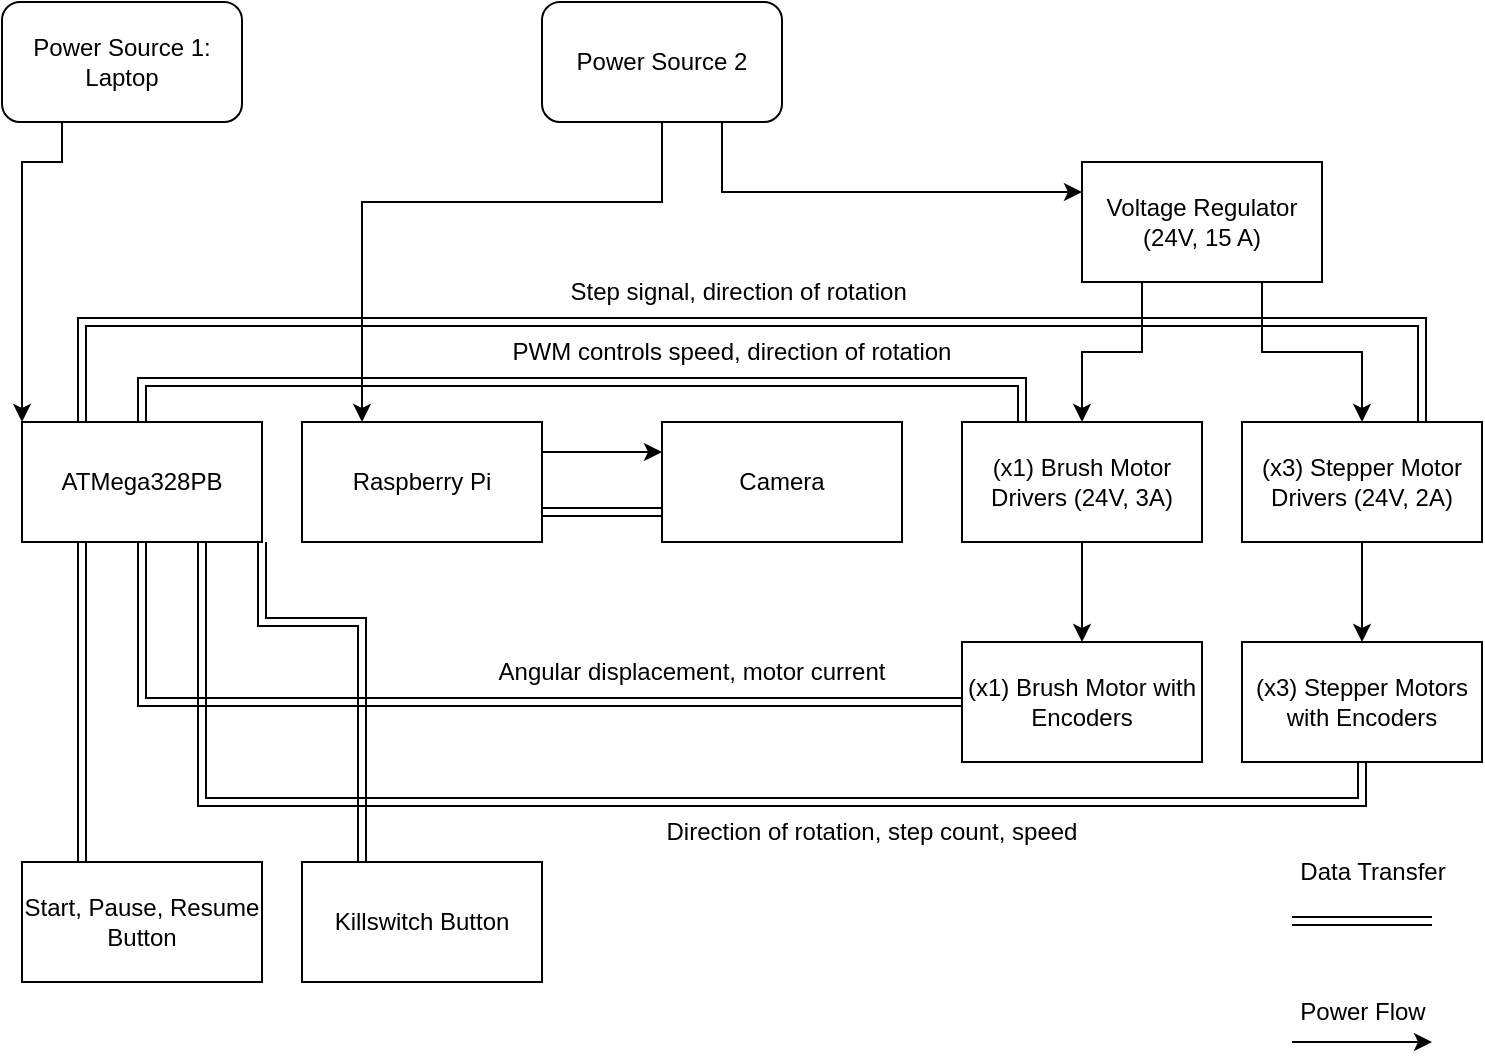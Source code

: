 <mxfile version="26.1.1">
  <diagram name="Page-1" id="dA9ISIGSVP2RbJfilWr2">
    <mxGraphModel dx="1034" dy="458" grid="1" gridSize="10" guides="1" tooltips="1" connect="1" arrows="1" fold="1" page="1" pageScale="1" pageWidth="850" pageHeight="1100" math="0" shadow="0">
      <root>
        <mxCell id="0" />
        <mxCell id="1" parent="0" />
        <mxCell id="lMMEnAEBY7Rnv78QAGbO-5" style="edgeStyle=orthogonalEdgeStyle;rounded=0;orthogonalLoop=1;jettySize=auto;html=1;entryX=0.25;entryY=0;entryDx=0;entryDy=0;exitX=0.5;exitY=1;exitDx=0;exitDy=0;" parent="1" source="lMMEnAEBY7Rnv78QAGbO-41" target="lMMEnAEBY7Rnv78QAGbO-4" edge="1">
          <mxGeometry relative="1" as="geometry">
            <mxPoint x="250" y="90" as="sourcePoint" />
            <mxPoint x="230" y="160" as="targetPoint" />
            <Array as="points">
              <mxPoint x="360" y="110" />
              <mxPoint x="210" y="110" />
            </Array>
          </mxGeometry>
        </mxCell>
        <mxCell id="lMMEnAEBY7Rnv78QAGbO-6" style="edgeStyle=orthogonalEdgeStyle;rounded=0;orthogonalLoop=1;jettySize=auto;html=1;exitX=0.25;exitY=1;exitDx=0;exitDy=0;entryX=0;entryY=0;entryDx=0;entryDy=0;" parent="1" source="lMMEnAEBY7Rnv78QAGbO-2" target="lMMEnAEBY7Rnv78QAGbO-3" edge="1">
          <mxGeometry relative="1" as="geometry">
            <mxPoint x="120" y="160" as="targetPoint" />
            <Array as="points">
              <mxPoint x="60" y="90" />
              <mxPoint x="40" y="90" />
            </Array>
          </mxGeometry>
        </mxCell>
        <mxCell id="lMMEnAEBY7Rnv78QAGbO-2" value="Power Source 1: Laptop" style="rounded=1;whiteSpace=wrap;html=1;" parent="1" vertex="1">
          <mxGeometry x="30" y="10" width="120" height="60" as="geometry" />
        </mxCell>
        <mxCell id="lMMEnAEBY7Rnv78QAGbO-27" style="edgeStyle=orthogonalEdgeStyle;rounded=0;orthogonalLoop=1;jettySize=auto;html=1;exitX=0.5;exitY=0;exitDx=0;exitDy=0;entryX=0.25;entryY=0;entryDx=0;entryDy=0;shape=link;" parent="1" source="lMMEnAEBY7Rnv78QAGbO-3" target="lMMEnAEBY7Rnv78QAGbO-19" edge="1">
          <mxGeometry relative="1" as="geometry" />
        </mxCell>
        <mxCell id="lMMEnAEBY7Rnv78QAGbO-48" style="edgeStyle=orthogonalEdgeStyle;rounded=0;orthogonalLoop=1;jettySize=auto;html=1;exitX=0.75;exitY=0;exitDx=0;exitDy=0;entryX=0.75;entryY=0;entryDx=0;entryDy=0;shape=link;" parent="1" source="lMMEnAEBY7Rnv78QAGbO-50" target="lMMEnAEBY7Rnv78QAGbO-7" edge="1">
          <mxGeometry relative="1" as="geometry">
            <Array as="points">
              <mxPoint x="740" y="170" />
            </Array>
          </mxGeometry>
        </mxCell>
        <mxCell id="lMMEnAEBY7Rnv78QAGbO-3" value="ATMega328PB" style="rounded=0;whiteSpace=wrap;html=1;" parent="1" vertex="1">
          <mxGeometry x="40" y="220" width="120" height="60" as="geometry" />
        </mxCell>
        <mxCell id="lMMEnAEBY7Rnv78QAGbO-39" style="edgeStyle=orthogonalEdgeStyle;rounded=0;orthogonalLoop=1;jettySize=auto;html=1;exitX=1;exitY=0.25;exitDx=0;exitDy=0;entryX=0;entryY=0.25;entryDx=0;entryDy=0;" parent="1" source="lMMEnAEBY7Rnv78QAGbO-4" target="lMMEnAEBY7Rnv78QAGbO-16" edge="1">
          <mxGeometry relative="1" as="geometry" />
        </mxCell>
        <mxCell id="lMMEnAEBY7Rnv78QAGbO-4" value="Raspberry Pi" style="rounded=0;whiteSpace=wrap;html=1;" parent="1" vertex="1">
          <mxGeometry x="180" y="220" width="120" height="60" as="geometry" />
        </mxCell>
        <mxCell id="lMMEnAEBY7Rnv78QAGbO-11" style="edgeStyle=orthogonalEdgeStyle;rounded=0;orthogonalLoop=1;jettySize=auto;html=1;exitX=0.5;exitY=1;exitDx=0;exitDy=0;" parent="1" source="lMMEnAEBY7Rnv78QAGbO-7" target="lMMEnAEBY7Rnv78QAGbO-8" edge="1">
          <mxGeometry relative="1" as="geometry" />
        </mxCell>
        <mxCell id="lMMEnAEBY7Rnv78QAGbO-7" value="(x3) Stepper Motor Drivers (24V, 2A)" style="rounded=0;whiteSpace=wrap;html=1;" parent="1" vertex="1">
          <mxGeometry x="650" y="220" width="120" height="60" as="geometry" />
        </mxCell>
        <mxCell id="lMMEnAEBY7Rnv78QAGbO-23" style="edgeStyle=orthogonalEdgeStyle;rounded=0;orthogonalLoop=1;jettySize=auto;html=1;exitX=0.5;exitY=1;exitDx=0;exitDy=0;entryX=0.75;entryY=1;entryDx=0;entryDy=0;shape=link;" parent="1" source="lMMEnAEBY7Rnv78QAGbO-8" target="lMMEnAEBY7Rnv78QAGbO-3" edge="1">
          <mxGeometry relative="1" as="geometry" />
        </mxCell>
        <mxCell id="lMMEnAEBY7Rnv78QAGbO-8" value="(x3) Stepper Motors with Encoders" style="rounded=0;whiteSpace=wrap;html=1;" parent="1" vertex="1">
          <mxGeometry x="650" y="330" width="120" height="60" as="geometry" />
        </mxCell>
        <mxCell id="lMMEnAEBY7Rnv78QAGbO-22" style="edgeStyle=orthogonalEdgeStyle;rounded=0;orthogonalLoop=1;jettySize=auto;html=1;exitX=0;exitY=0.5;exitDx=0;exitDy=0;entryX=0.5;entryY=1;entryDx=0;entryDy=0;shape=link;" parent="1" source="lMMEnAEBY7Rnv78QAGbO-12" target="lMMEnAEBY7Rnv78QAGbO-3" edge="1">
          <mxGeometry relative="1" as="geometry" />
        </mxCell>
        <mxCell id="lMMEnAEBY7Rnv78QAGbO-12" value="(x1) Brush Motor with Encoders" style="rounded=0;whiteSpace=wrap;html=1;" parent="1" vertex="1">
          <mxGeometry x="510" y="330" width="120" height="60" as="geometry" />
        </mxCell>
        <mxCell id="lMMEnAEBY7Rnv78QAGbO-24" style="edgeStyle=orthogonalEdgeStyle;rounded=0;orthogonalLoop=1;jettySize=auto;html=1;exitX=0;exitY=0.75;exitDx=0;exitDy=0;entryX=1;entryY=0.75;entryDx=0;entryDy=0;shape=link;" parent="1" source="lMMEnAEBY7Rnv78QAGbO-16" target="lMMEnAEBY7Rnv78QAGbO-4" edge="1">
          <mxGeometry relative="1" as="geometry" />
        </mxCell>
        <mxCell id="lMMEnAEBY7Rnv78QAGbO-16" value="Camera" style="rounded=0;whiteSpace=wrap;html=1;" parent="1" vertex="1">
          <mxGeometry x="360" y="220" width="120" height="60" as="geometry" />
        </mxCell>
        <mxCell id="lMMEnAEBY7Rnv78QAGbO-21" style="edgeStyle=orthogonalEdgeStyle;rounded=0;orthogonalLoop=1;jettySize=auto;html=1;exitX=0.5;exitY=1;exitDx=0;exitDy=0;" parent="1" source="lMMEnAEBY7Rnv78QAGbO-19" target="lMMEnAEBY7Rnv78QAGbO-12" edge="1">
          <mxGeometry relative="1" as="geometry" />
        </mxCell>
        <mxCell id="lMMEnAEBY7Rnv78QAGbO-19" value="(x1) Brush Motor Drivers (24V, 3A)" style="rounded=0;whiteSpace=wrap;html=1;" parent="1" vertex="1">
          <mxGeometry x="510" y="220" width="120" height="60" as="geometry" />
        </mxCell>
        <mxCell id="lMMEnAEBY7Rnv78QAGbO-36" style="edgeStyle=orthogonalEdgeStyle;rounded=0;orthogonalLoop=1;jettySize=auto;html=1;exitX=0.25;exitY=0;exitDx=0;exitDy=0;entryX=0.25;entryY=1;entryDx=0;entryDy=0;shape=link;" parent="1" source="lMMEnAEBY7Rnv78QAGbO-25" target="lMMEnAEBY7Rnv78QAGbO-3" edge="1">
          <mxGeometry relative="1" as="geometry" />
        </mxCell>
        <mxCell id="lMMEnAEBY7Rnv78QAGbO-25" value="Start, Pause, Resume Button" style="rounded=0;whiteSpace=wrap;html=1;" parent="1" vertex="1">
          <mxGeometry x="40" y="440" width="120" height="60" as="geometry" />
        </mxCell>
        <mxCell id="lMMEnAEBY7Rnv78QAGbO-37" style="edgeStyle=orthogonalEdgeStyle;rounded=0;orthogonalLoop=1;jettySize=auto;html=1;exitX=0.25;exitY=0;exitDx=0;exitDy=0;entryX=1;entryY=1;entryDx=0;entryDy=0;shape=link;" parent="1" source="lMMEnAEBY7Rnv78QAGbO-26" target="lMMEnAEBY7Rnv78QAGbO-3" edge="1">
          <mxGeometry relative="1" as="geometry">
            <Array as="points">
              <mxPoint x="210" y="320" />
              <mxPoint x="160" y="320" />
            </Array>
          </mxGeometry>
        </mxCell>
        <mxCell id="lMMEnAEBY7Rnv78QAGbO-26" value="Killswitch Button" style="rounded=0;whiteSpace=wrap;html=1;" parent="1" vertex="1">
          <mxGeometry x="180" y="440" width="120" height="60" as="geometry" />
        </mxCell>
        <mxCell id="lMMEnAEBY7Rnv78QAGbO-29" value="" style="endArrow=classic;html=1;rounded=0;" parent="1" edge="1">
          <mxGeometry width="50" height="50" relative="1" as="geometry">
            <mxPoint x="675" y="530" as="sourcePoint" />
            <mxPoint x="745" y="530" as="targetPoint" />
          </mxGeometry>
        </mxCell>
        <mxCell id="lMMEnAEBY7Rnv78QAGbO-32" value="" style="endArrow=none;html=1;rounded=0;shape=link;" parent="1" edge="1">
          <mxGeometry width="50" height="50" relative="1" as="geometry">
            <mxPoint x="675" y="469.5" as="sourcePoint" />
            <mxPoint x="745" y="469.5" as="targetPoint" />
          </mxGeometry>
        </mxCell>
        <mxCell id="lMMEnAEBY7Rnv78QAGbO-33" value="Power Flow" style="text;html=1;align=center;verticalAlign=middle;resizable=0;points=[];autosize=1;strokeColor=none;fillColor=none;" parent="1" vertex="1">
          <mxGeometry x="665" y="500" width="90" height="30" as="geometry" />
        </mxCell>
        <mxCell id="lMMEnAEBY7Rnv78QAGbO-34" value="Data Transfer" style="text;html=1;align=center;verticalAlign=middle;resizable=0;points=[];autosize=1;strokeColor=none;fillColor=none;" parent="1" vertex="1">
          <mxGeometry x="665" y="430" width="100" height="30" as="geometry" />
        </mxCell>
        <mxCell id="lMMEnAEBY7Rnv78QAGbO-43" style="edgeStyle=orthogonalEdgeStyle;rounded=0;orthogonalLoop=1;jettySize=auto;html=1;exitX=0.25;exitY=1;exitDx=0;exitDy=0;entryX=0.5;entryY=0;entryDx=0;entryDy=0;" parent="1" source="lMMEnAEBY7Rnv78QAGbO-38" target="lMMEnAEBY7Rnv78QAGbO-19" edge="1">
          <mxGeometry relative="1" as="geometry" />
        </mxCell>
        <mxCell id="lMMEnAEBY7Rnv78QAGbO-44" style="edgeStyle=orthogonalEdgeStyle;rounded=0;orthogonalLoop=1;jettySize=auto;html=1;exitX=0.75;exitY=1;exitDx=0;exitDy=0;entryX=0.5;entryY=0;entryDx=0;entryDy=0;" parent="1" source="lMMEnAEBY7Rnv78QAGbO-38" target="lMMEnAEBY7Rnv78QAGbO-7" edge="1">
          <mxGeometry relative="1" as="geometry" />
        </mxCell>
        <mxCell id="lMMEnAEBY7Rnv78QAGbO-55" style="edgeStyle=orthogonalEdgeStyle;rounded=0;orthogonalLoop=1;jettySize=auto;html=1;exitX=0.75;exitY=1;exitDx=0;exitDy=0;entryX=0;entryY=0.25;entryDx=0;entryDy=0;" parent="1" source="lMMEnAEBY7Rnv78QAGbO-41" target="lMMEnAEBY7Rnv78QAGbO-38" edge="1">
          <mxGeometry relative="1" as="geometry" />
        </mxCell>
        <mxCell id="lMMEnAEBY7Rnv78QAGbO-41" value="Power Source 2" style="rounded=1;whiteSpace=wrap;html=1;" parent="1" vertex="1">
          <mxGeometry x="300" y="10" width="120" height="60" as="geometry" />
        </mxCell>
        <mxCell id="lMMEnAEBY7Rnv78QAGbO-38" value="Voltage Regulator (24V, 15 A)" style="rounded=0;whiteSpace=wrap;html=1;" parent="1" vertex="1">
          <mxGeometry x="570" y="90" width="120" height="60" as="geometry" />
        </mxCell>
        <mxCell id="lMMEnAEBY7Rnv78QAGbO-49" value="Step signal, direction of rotation&amp;nbsp;" style="text;html=1;align=center;verticalAlign=middle;whiteSpace=wrap;rounded=0;" parent="1" vertex="1">
          <mxGeometry x="300" y="140" width="200" height="30" as="geometry" />
        </mxCell>
        <mxCell id="lMMEnAEBY7Rnv78QAGbO-51" value="" style="edgeStyle=orthogonalEdgeStyle;rounded=0;orthogonalLoop=1;jettySize=auto;html=1;exitX=0.25;exitY=0;exitDx=0;exitDy=0;entryX=0.75;entryY=0;entryDx=0;entryDy=0;shape=link;" parent="1" source="lMMEnAEBY7Rnv78QAGbO-3" target="lMMEnAEBY7Rnv78QAGbO-50" edge="1">
          <mxGeometry relative="1" as="geometry">
            <mxPoint x="70" y="220" as="sourcePoint" />
            <mxPoint x="740" y="220" as="targetPoint" />
            <Array as="points">
              <mxPoint x="70" y="170" />
            </Array>
          </mxGeometry>
        </mxCell>
        <mxCell id="lMMEnAEBY7Rnv78QAGbO-50" value="PWM controls speed, direction of rotation" style="text;html=1;align=center;verticalAlign=middle;whiteSpace=wrap;rounded=0;" parent="1" vertex="1">
          <mxGeometry x="280" y="170" width="230" height="30" as="geometry" />
        </mxCell>
        <mxCell id="lMMEnAEBY7Rnv78QAGbO-52" value="Direction of rotation, step count, speed" style="text;html=1;align=center;verticalAlign=middle;whiteSpace=wrap;rounded=0;" parent="1" vertex="1">
          <mxGeometry x="340" y="410" width="250" height="30" as="geometry" />
        </mxCell>
        <mxCell id="lMMEnAEBY7Rnv78QAGbO-53" value="Angular displacement, motor current" style="text;html=1;align=center;verticalAlign=middle;whiteSpace=wrap;rounded=0;" parent="1" vertex="1">
          <mxGeometry x="250" y="330" width="250" height="30" as="geometry" />
        </mxCell>
      </root>
    </mxGraphModel>
  </diagram>
</mxfile>
